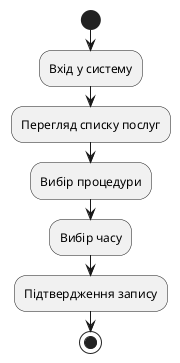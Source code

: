 @startuml client_activity_booking
start
:Вхід у систему;
:Перегляд списку послуг;
:Вибір процедури;
:Вибір часу;
:Підтвердження запису;
stop
@enduml
